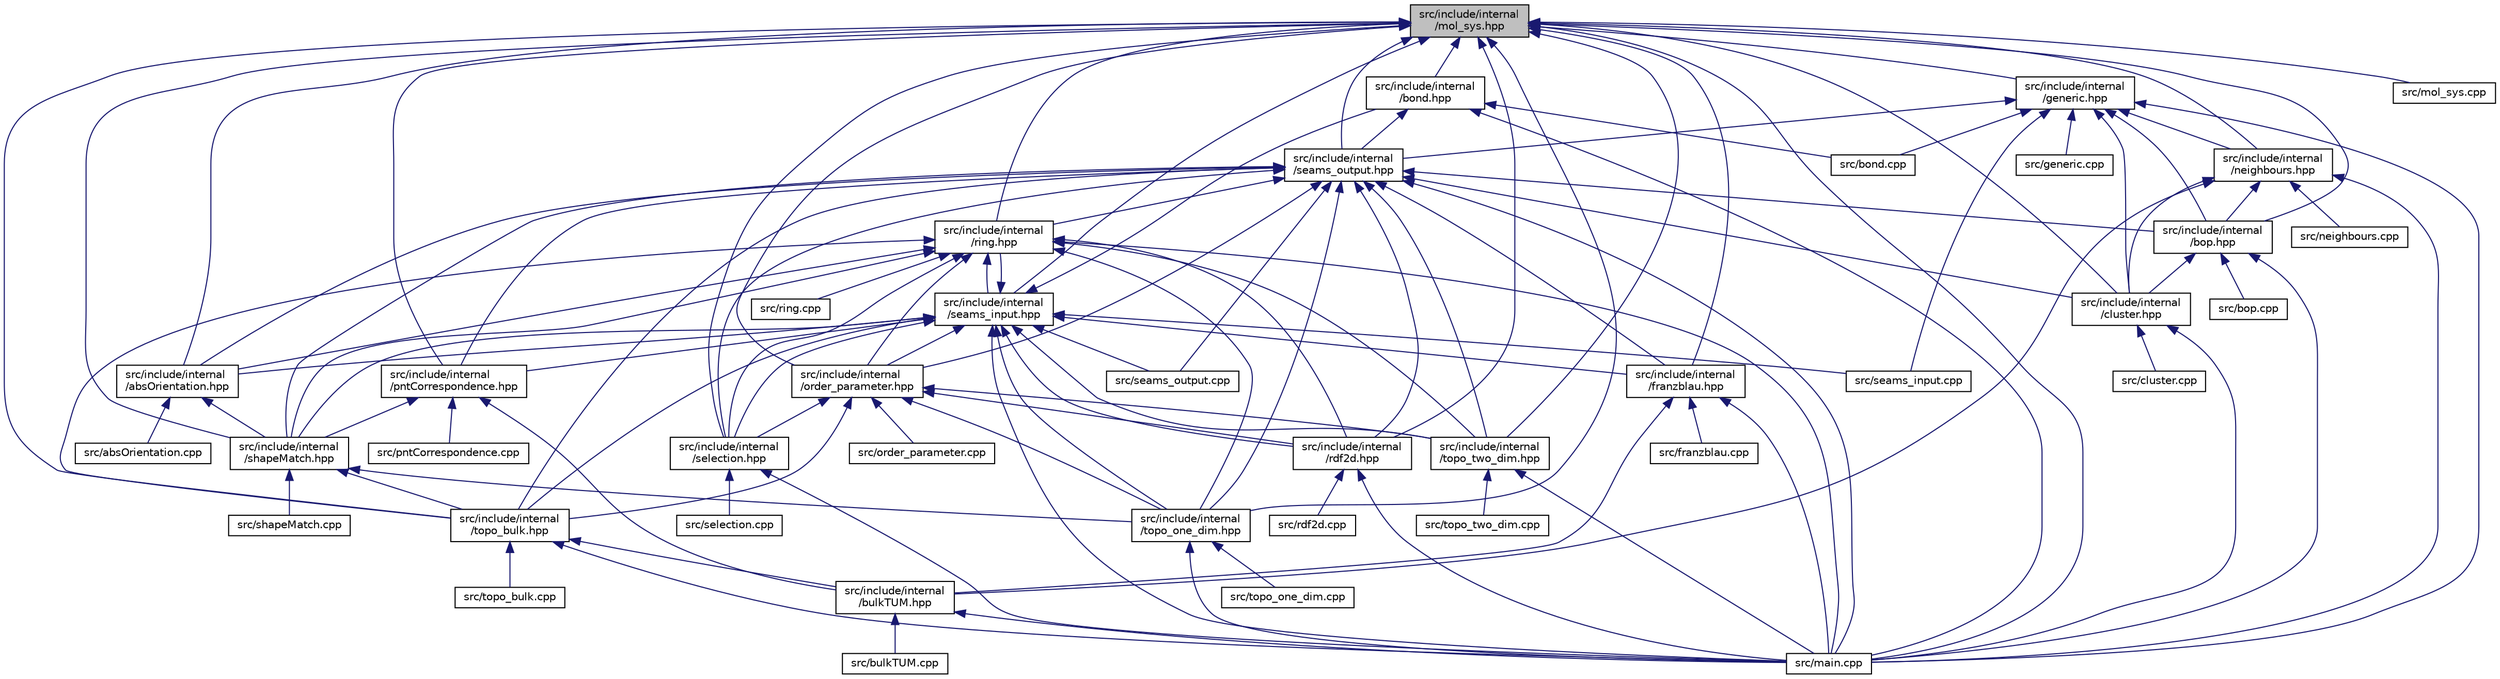 digraph "src/include/internal/mol_sys.hpp"
{
 // INTERACTIVE_SVG=YES
 // LATEX_PDF_SIZE
  edge [fontname="Helvetica",fontsize="10",labelfontname="Helvetica",labelfontsize="10"];
  node [fontname="Helvetica",fontsize="10",shape=record];
  Node1 [label="src/include/internal\l/mol_sys.hpp",height=0.2,width=0.4,color="black", fillcolor="grey75", style="filled", fontcolor="black",tooltip="The main molecular system handler."];
  Node1 -> Node2 [dir="back",color="midnightblue",fontsize="10",style="solid",fontname="Helvetica"];
  Node2 [label="src/include/internal\l/absOrientation.hpp",height=0.2,width=0.4,color="black", fillcolor="white", style="filled",URL="$absOrientation_8hpp.html",tooltip=" "];
  Node2 -> Node3 [dir="back",color="midnightblue",fontsize="10",style="solid",fontname="Helvetica"];
  Node3 [label="src/absOrientation.cpp",height=0.2,width=0.4,color="black", fillcolor="white", style="filled",URL="$absOrientation_8cpp.html",tooltip=" "];
  Node2 -> Node4 [dir="back",color="midnightblue",fontsize="10",style="solid",fontname="Helvetica"];
  Node4 [label="src/include/internal\l/shapeMatch.hpp",height=0.2,width=0.4,color="black", fillcolor="white", style="filled",URL="$shapeMatch_8hpp.html",tooltip=" "];
  Node4 -> Node5 [dir="back",color="midnightblue",fontsize="10",style="solid",fontname="Helvetica"];
  Node5 [label="src/include/internal\l/topo_bulk.hpp",height=0.2,width=0.4,color="black", fillcolor="white", style="filled",URL="$topo__bulk_8hpp.html",tooltip="File containing functions used specific to bulk topological network critera."];
  Node5 -> Node6 [dir="back",color="midnightblue",fontsize="10",style="solid",fontname="Helvetica"];
  Node6 [label="src/include/internal\l/bulkTUM.hpp",height=0.2,width=0.4,color="black", fillcolor="white", style="filled",URL="$bulkTUM_8hpp.html",tooltip="File containing functions used specific to bulk topological unit matching (TUM) criterion."];
  Node6 -> Node7 [dir="back",color="midnightblue",fontsize="10",style="solid",fontname="Helvetica"];
  Node7 [label="src/bulkTUM.cpp",height=0.2,width=0.4,color="black", fillcolor="white", style="filled",URL="$bulkTUM_8cpp.html",tooltip=" "];
  Node6 -> Node8 [dir="back",color="midnightblue",fontsize="10",style="solid",fontname="Helvetica"];
  Node8 [label="src/main.cpp",height=0.2,width=0.4,color="black", fillcolor="white", style="filled",URL="$main_8cpp.html",tooltip=" "];
  Node5 -> Node8 [dir="back",color="midnightblue",fontsize="10",style="solid",fontname="Helvetica"];
  Node5 -> Node9 [dir="back",color="midnightblue",fontsize="10",style="solid",fontname="Helvetica"];
  Node9 [label="src/topo_bulk.cpp",height=0.2,width=0.4,color="black", fillcolor="white", style="filled",URL="$topo__bulk_8cpp.html",tooltip=" "];
  Node4 -> Node10 [dir="back",color="midnightblue",fontsize="10",style="solid",fontname="Helvetica"];
  Node10 [label="src/include/internal\l/topo_one_dim.hpp",height=0.2,width=0.4,color="black", fillcolor="white", style="filled",URL="$topo__one__dim_8hpp.html",tooltip="File containing functions used specific to quasi-one-dimensional topological network critera (the pri..."];
  Node10 -> Node8 [dir="back",color="midnightblue",fontsize="10",style="solid",fontname="Helvetica"];
  Node10 -> Node11 [dir="back",color="midnightblue",fontsize="10",style="solid",fontname="Helvetica"];
  Node11 [label="src/topo_one_dim.cpp",height=0.2,width=0.4,color="black", fillcolor="white", style="filled",URL="$topo__one__dim_8cpp.html",tooltip=" "];
  Node4 -> Node12 [dir="back",color="midnightblue",fontsize="10",style="solid",fontname="Helvetica"];
  Node12 [label="src/shapeMatch.cpp",height=0.2,width=0.4,color="black", fillcolor="white", style="filled",URL="$shapeMatch_8cpp.html",tooltip=" "];
  Node1 -> Node13 [dir="back",color="midnightblue",fontsize="10",style="solid",fontname="Helvetica"];
  Node13 [label="src/include/internal\l/bond.hpp",height=0.2,width=0.4,color="black", fillcolor="white", style="filled",URL="$bond_8hpp.html",tooltip="File for bond-related analyses (hydrogen bonds, bonded atoms for data file write-outs etc...."];
  Node13 -> Node14 [dir="back",color="midnightblue",fontsize="10",style="solid",fontname="Helvetica"];
  Node14 [label="src/bond.cpp",height=0.2,width=0.4,color="black", fillcolor="white", style="filled",URL="$bond_8cpp.html",tooltip=" "];
  Node13 -> Node15 [dir="back",color="midnightblue",fontsize="10",style="solid",fontname="Helvetica"];
  Node15 [label="src/include/internal\l/seams_output.hpp",height=0.2,width=0.4,color="black", fillcolor="white", style="filled",URL="$seams__output_8hpp.html",tooltip=" "];
  Node15 -> Node2 [dir="back",color="midnightblue",fontsize="10",style="solid",fontname="Helvetica"];
  Node15 -> Node16 [dir="back",color="midnightblue",fontsize="10",style="solid",fontname="Helvetica"];
  Node16 [label="src/include/internal\l/bop.hpp",height=0.2,width=0.4,color="black", fillcolor="white", style="filled",URL="$bop_8hpp.html",tooltip="File for the bond order parameter analysis."];
  Node16 -> Node17 [dir="back",color="midnightblue",fontsize="10",style="solid",fontname="Helvetica"];
  Node17 [label="src/bop.cpp",height=0.2,width=0.4,color="black", fillcolor="white", style="filled",URL="$bop_8cpp.html",tooltip=" "];
  Node16 -> Node18 [dir="back",color="midnightblue",fontsize="10",style="solid",fontname="Helvetica"];
  Node18 [label="src/include/internal\l/cluster.hpp",height=0.2,width=0.4,color="black", fillcolor="white", style="filled",URL="$cluster_8hpp.html",tooltip="File for the bond order parameter analysis."];
  Node18 -> Node19 [dir="back",color="midnightblue",fontsize="10",style="solid",fontname="Helvetica"];
  Node19 [label="src/cluster.cpp",height=0.2,width=0.4,color="black", fillcolor="white", style="filled",URL="$cluster_8cpp.html",tooltip=" "];
  Node18 -> Node8 [dir="back",color="midnightblue",fontsize="10",style="solid",fontname="Helvetica"];
  Node16 -> Node8 [dir="back",color="midnightblue",fontsize="10",style="solid",fontname="Helvetica"];
  Node15 -> Node18 [dir="back",color="midnightblue",fontsize="10",style="solid",fontname="Helvetica"];
  Node15 -> Node20 [dir="back",color="midnightblue",fontsize="10",style="solid",fontname="Helvetica"];
  Node20 [label="src/include/internal\l/franzblau.hpp",height=0.2,width=0.4,color="black", fillcolor="white", style="filled",URL="$franzblau_8hpp.html",tooltip="File for generating shortest-path rings according to the Franzblau algorithm."];
  Node20 -> Node21 [dir="back",color="midnightblue",fontsize="10",style="solid",fontname="Helvetica"];
  Node21 [label="src/franzblau.cpp",height=0.2,width=0.4,color="black", fillcolor="white", style="filled",URL="$franzblau_8cpp.html",tooltip=" "];
  Node20 -> Node6 [dir="back",color="midnightblue",fontsize="10",style="solid",fontname="Helvetica"];
  Node20 -> Node8 [dir="back",color="midnightblue",fontsize="10",style="solid",fontname="Helvetica"];
  Node15 -> Node22 [dir="back",color="midnightblue",fontsize="10",style="solid",fontname="Helvetica"];
  Node22 [label="src/include/internal\l/order_parameter.hpp",height=0.2,width=0.4,color="black", fillcolor="white", style="filled",URL="$order__parameter_8hpp.html",tooltip=" "];
  Node22 -> Node23 [dir="back",color="midnightblue",fontsize="10",style="solid",fontname="Helvetica"];
  Node23 [label="src/include/internal\l/rdf2d.hpp",height=0.2,width=0.4,color="black", fillcolor="white", style="filled",URL="$rdf2d_8hpp.html",tooltip="File containing functions used to calculate the in-plane radial distribution functions."];
  Node23 -> Node8 [dir="back",color="midnightblue",fontsize="10",style="solid",fontname="Helvetica"];
  Node23 -> Node24 [dir="back",color="midnightblue",fontsize="10",style="solid",fontname="Helvetica"];
  Node24 [label="src/rdf2d.cpp",height=0.2,width=0.4,color="black", fillcolor="white", style="filled",URL="$rdf2d_8cpp.html",tooltip=" "];
  Node22 -> Node25 [dir="back",color="midnightblue",fontsize="10",style="solid",fontname="Helvetica"];
  Node25 [label="src/include/internal\l/selection.hpp",height=0.2,width=0.4,color="black", fillcolor="white", style="filled",URL="$selection_8hpp.html",tooltip="File containing functions used to define 'selections' in a given range, using ring information."];
  Node25 -> Node8 [dir="back",color="midnightblue",fontsize="10",style="solid",fontname="Helvetica"];
  Node25 -> Node26 [dir="back",color="midnightblue",fontsize="10",style="solid",fontname="Helvetica"];
  Node26 [label="src/selection.cpp",height=0.2,width=0.4,color="black", fillcolor="white", style="filled",URL="$selection_8cpp.html",tooltip=" "];
  Node22 -> Node5 [dir="back",color="midnightblue",fontsize="10",style="solid",fontname="Helvetica"];
  Node22 -> Node10 [dir="back",color="midnightblue",fontsize="10",style="solid",fontname="Helvetica"];
  Node22 -> Node27 [dir="back",color="midnightblue",fontsize="10",style="solid",fontname="Helvetica"];
  Node27 [label="src/include/internal\l/topo_two_dim.hpp",height=0.2,width=0.4,color="black", fillcolor="white", style="filled",URL="$topo__two__dim_8hpp.html",tooltip=" "];
  Node27 -> Node8 [dir="back",color="midnightblue",fontsize="10",style="solid",fontname="Helvetica"];
  Node27 -> Node28 [dir="back",color="midnightblue",fontsize="10",style="solid",fontname="Helvetica"];
  Node28 [label="src/topo_two_dim.cpp",height=0.2,width=0.4,color="black", fillcolor="white", style="filled",URL="$topo__two__dim_8cpp.html",tooltip=" "];
  Node22 -> Node29 [dir="back",color="midnightblue",fontsize="10",style="solid",fontname="Helvetica"];
  Node29 [label="src/order_parameter.cpp",height=0.2,width=0.4,color="black", fillcolor="white", style="filled",URL="$order__parameter_8cpp.html",tooltip=" "];
  Node15 -> Node30 [dir="back",color="midnightblue",fontsize="10",style="solid",fontname="Helvetica"];
  Node30 [label="src/include/internal\l/pntCorrespondence.hpp",height=0.2,width=0.4,color="black", fillcolor="white", style="filled",URL="$pntCorrespondence_8hpp.html",tooltip=" "];
  Node30 -> Node6 [dir="back",color="midnightblue",fontsize="10",style="solid",fontname="Helvetica"];
  Node30 -> Node4 [dir="back",color="midnightblue",fontsize="10",style="solid",fontname="Helvetica"];
  Node30 -> Node31 [dir="back",color="midnightblue",fontsize="10",style="solid",fontname="Helvetica"];
  Node31 [label="src/pntCorrespondence.cpp",height=0.2,width=0.4,color="black", fillcolor="white", style="filled",URL="$pntCorrespondence_8cpp.html",tooltip=" "];
  Node15 -> Node23 [dir="back",color="midnightblue",fontsize="10",style="solid",fontname="Helvetica"];
  Node15 -> Node32 [dir="back",color="midnightblue",fontsize="10",style="solid",fontname="Helvetica"];
  Node32 [label="src/include/internal\l/ring.hpp",height=0.2,width=0.4,color="black", fillcolor="white", style="filled",URL="$ring_8hpp.html",tooltip="File containing common functions used by bulk and confined topological network critera."];
  Node32 -> Node2 [dir="back",color="midnightblue",fontsize="10",style="solid",fontname="Helvetica"];
  Node32 -> Node22 [dir="back",color="midnightblue",fontsize="10",style="solid",fontname="Helvetica"];
  Node32 -> Node23 [dir="back",color="midnightblue",fontsize="10",style="solid",fontname="Helvetica"];
  Node32 -> Node33 [dir="back",color="midnightblue",fontsize="10",style="solid",fontname="Helvetica"];
  Node33 [label="src/include/internal\l/seams_input.hpp",height=0.2,width=0.4,color="black", fillcolor="white", style="filled",URL="$seams__input_8hpp.html",tooltip="File for functions that read in files)."];
  Node33 -> Node2 [dir="back",color="midnightblue",fontsize="10",style="solid",fontname="Helvetica"];
  Node33 -> Node13 [dir="back",color="midnightblue",fontsize="10",style="solid",fontname="Helvetica"];
  Node33 -> Node20 [dir="back",color="midnightblue",fontsize="10",style="solid",fontname="Helvetica"];
  Node33 -> Node22 [dir="back",color="midnightblue",fontsize="10",style="solid",fontname="Helvetica"];
  Node33 -> Node30 [dir="back",color="midnightblue",fontsize="10",style="solid",fontname="Helvetica"];
  Node33 -> Node23 [dir="back",color="midnightblue",fontsize="10",style="solid",fontname="Helvetica"];
  Node33 -> Node32 [dir="back",color="midnightblue",fontsize="10",style="solid",fontname="Helvetica"];
  Node33 -> Node25 [dir="back",color="midnightblue",fontsize="10",style="solid",fontname="Helvetica"];
  Node33 -> Node4 [dir="back",color="midnightblue",fontsize="10",style="solid",fontname="Helvetica"];
  Node33 -> Node5 [dir="back",color="midnightblue",fontsize="10",style="solid",fontname="Helvetica"];
  Node33 -> Node10 [dir="back",color="midnightblue",fontsize="10",style="solid",fontname="Helvetica"];
  Node33 -> Node27 [dir="back",color="midnightblue",fontsize="10",style="solid",fontname="Helvetica"];
  Node33 -> Node8 [dir="back",color="midnightblue",fontsize="10",style="solid",fontname="Helvetica"];
  Node33 -> Node34 [dir="back",color="midnightblue",fontsize="10",style="solid",fontname="Helvetica"];
  Node34 [label="src/seams_input.cpp",height=0.2,width=0.4,color="black", fillcolor="white", style="filled",URL="$seams__input_8cpp.html",tooltip=" "];
  Node33 -> Node35 [dir="back",color="midnightblue",fontsize="10",style="solid",fontname="Helvetica"];
  Node35 [label="src/seams_output.cpp",height=0.2,width=0.4,color="black", fillcolor="white", style="filled",URL="$seams__output_8cpp.html",tooltip=" "];
  Node32 -> Node25 [dir="back",color="midnightblue",fontsize="10",style="solid",fontname="Helvetica"];
  Node32 -> Node4 [dir="back",color="midnightblue",fontsize="10",style="solid",fontname="Helvetica"];
  Node32 -> Node5 [dir="back",color="midnightblue",fontsize="10",style="solid",fontname="Helvetica"];
  Node32 -> Node10 [dir="back",color="midnightblue",fontsize="10",style="solid",fontname="Helvetica"];
  Node32 -> Node27 [dir="back",color="midnightblue",fontsize="10",style="solid",fontname="Helvetica"];
  Node32 -> Node8 [dir="back",color="midnightblue",fontsize="10",style="solid",fontname="Helvetica"];
  Node32 -> Node36 [dir="back",color="midnightblue",fontsize="10",style="solid",fontname="Helvetica"];
  Node36 [label="src/ring.cpp",height=0.2,width=0.4,color="black", fillcolor="white", style="filled",URL="$ring_8cpp.html",tooltip=" "];
  Node15 -> Node25 [dir="back",color="midnightblue",fontsize="10",style="solid",fontname="Helvetica"];
  Node15 -> Node4 [dir="back",color="midnightblue",fontsize="10",style="solid",fontname="Helvetica"];
  Node15 -> Node5 [dir="back",color="midnightblue",fontsize="10",style="solid",fontname="Helvetica"];
  Node15 -> Node10 [dir="back",color="midnightblue",fontsize="10",style="solid",fontname="Helvetica"];
  Node15 -> Node27 [dir="back",color="midnightblue",fontsize="10",style="solid",fontname="Helvetica"];
  Node15 -> Node8 [dir="back",color="midnightblue",fontsize="10",style="solid",fontname="Helvetica"];
  Node15 -> Node35 [dir="back",color="midnightblue",fontsize="10",style="solid",fontname="Helvetica"];
  Node13 -> Node8 [dir="back",color="midnightblue",fontsize="10",style="solid",fontname="Helvetica"];
  Node1 -> Node16 [dir="back",color="midnightblue",fontsize="10",style="solid",fontname="Helvetica"];
  Node1 -> Node18 [dir="back",color="midnightblue",fontsize="10",style="solid",fontname="Helvetica"];
  Node1 -> Node20 [dir="back",color="midnightblue",fontsize="10",style="solid",fontname="Helvetica"];
  Node1 -> Node37 [dir="back",color="midnightblue",fontsize="10",style="solid",fontname="Helvetica"];
  Node37 [label="src/include/internal\l/generic.hpp",height=0.2,width=0.4,color="black", fillcolor="white", style="filled",URL="$generic_8hpp.html",tooltip="File for containing generic or common functions."];
  Node37 -> Node14 [dir="back",color="midnightblue",fontsize="10",style="solid",fontname="Helvetica"];
  Node37 -> Node38 [dir="back",color="midnightblue",fontsize="10",style="solid",fontname="Helvetica"];
  Node38 [label="src/generic.cpp",height=0.2,width=0.4,color="black", fillcolor="white", style="filled",URL="$generic_8cpp.html",tooltip=" "];
  Node37 -> Node16 [dir="back",color="midnightblue",fontsize="10",style="solid",fontname="Helvetica"];
  Node37 -> Node18 [dir="back",color="midnightblue",fontsize="10",style="solid",fontname="Helvetica"];
  Node37 -> Node39 [dir="back",color="midnightblue",fontsize="10",style="solid",fontname="Helvetica"];
  Node39 [label="src/include/internal\l/neighbours.hpp",height=0.2,width=0.4,color="black", fillcolor="white", style="filled",URL="$neighbours_8hpp.html",tooltip="Header file for neighbour list generation."];
  Node39 -> Node16 [dir="back",color="midnightblue",fontsize="10",style="solid",fontname="Helvetica"];
  Node39 -> Node6 [dir="back",color="midnightblue",fontsize="10",style="solid",fontname="Helvetica"];
  Node39 -> Node18 [dir="back",color="midnightblue",fontsize="10",style="solid",fontname="Helvetica"];
  Node39 -> Node8 [dir="back",color="midnightblue",fontsize="10",style="solid",fontname="Helvetica"];
  Node39 -> Node40 [dir="back",color="midnightblue",fontsize="10",style="solid",fontname="Helvetica"];
  Node40 [label="src/neighbours.cpp",height=0.2,width=0.4,color="black", fillcolor="white", style="filled",URL="$neighbours_8cpp.html",tooltip=" "];
  Node37 -> Node15 [dir="back",color="midnightblue",fontsize="10",style="solid",fontname="Helvetica"];
  Node37 -> Node8 [dir="back",color="midnightblue",fontsize="10",style="solid",fontname="Helvetica"];
  Node37 -> Node34 [dir="back",color="midnightblue",fontsize="10",style="solid",fontname="Helvetica"];
  Node1 -> Node39 [dir="back",color="midnightblue",fontsize="10",style="solid",fontname="Helvetica"];
  Node1 -> Node22 [dir="back",color="midnightblue",fontsize="10",style="solid",fontname="Helvetica"];
  Node1 -> Node30 [dir="back",color="midnightblue",fontsize="10",style="solid",fontname="Helvetica"];
  Node1 -> Node23 [dir="back",color="midnightblue",fontsize="10",style="solid",fontname="Helvetica"];
  Node1 -> Node32 [dir="back",color="midnightblue",fontsize="10",style="solid",fontname="Helvetica"];
  Node1 -> Node33 [dir="back",color="midnightblue",fontsize="10",style="solid",fontname="Helvetica"];
  Node1 -> Node15 [dir="back",color="midnightblue",fontsize="10",style="solid",fontname="Helvetica"];
  Node1 -> Node25 [dir="back",color="midnightblue",fontsize="10",style="solid",fontname="Helvetica"];
  Node1 -> Node4 [dir="back",color="midnightblue",fontsize="10",style="solid",fontname="Helvetica"];
  Node1 -> Node5 [dir="back",color="midnightblue",fontsize="10",style="solid",fontname="Helvetica"];
  Node1 -> Node10 [dir="back",color="midnightblue",fontsize="10",style="solid",fontname="Helvetica"];
  Node1 -> Node27 [dir="back",color="midnightblue",fontsize="10",style="solid",fontname="Helvetica"];
  Node1 -> Node8 [dir="back",color="midnightblue",fontsize="10",style="solid",fontname="Helvetica"];
  Node1 -> Node41 [dir="back",color="midnightblue",fontsize="10",style="solid",fontname="Helvetica"];
  Node41 [label="src/mol_sys.cpp",height=0.2,width=0.4,color="black", fillcolor="white", style="filled",URL="$mol__sys_8cpp.html",tooltip=" "];
}
